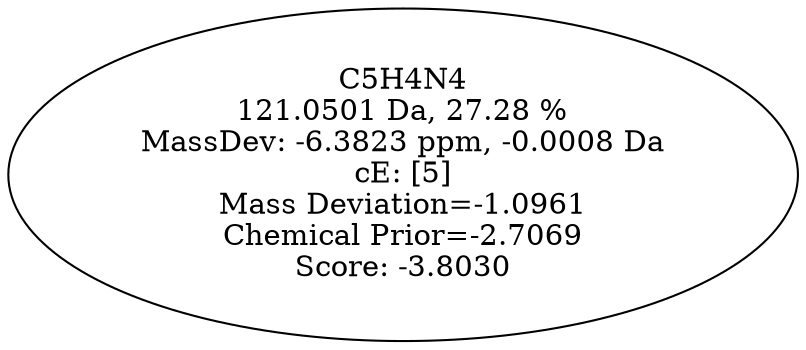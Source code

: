 strict digraph {
v1 [label="C5H4N4\n121.0501 Da, 27.28 %\nMassDev: -6.3823 ppm, -0.0008 Da\ncE: [5]\nMass Deviation=-1.0961\nChemical Prior=-2.7069\nScore: -3.8030"];
}